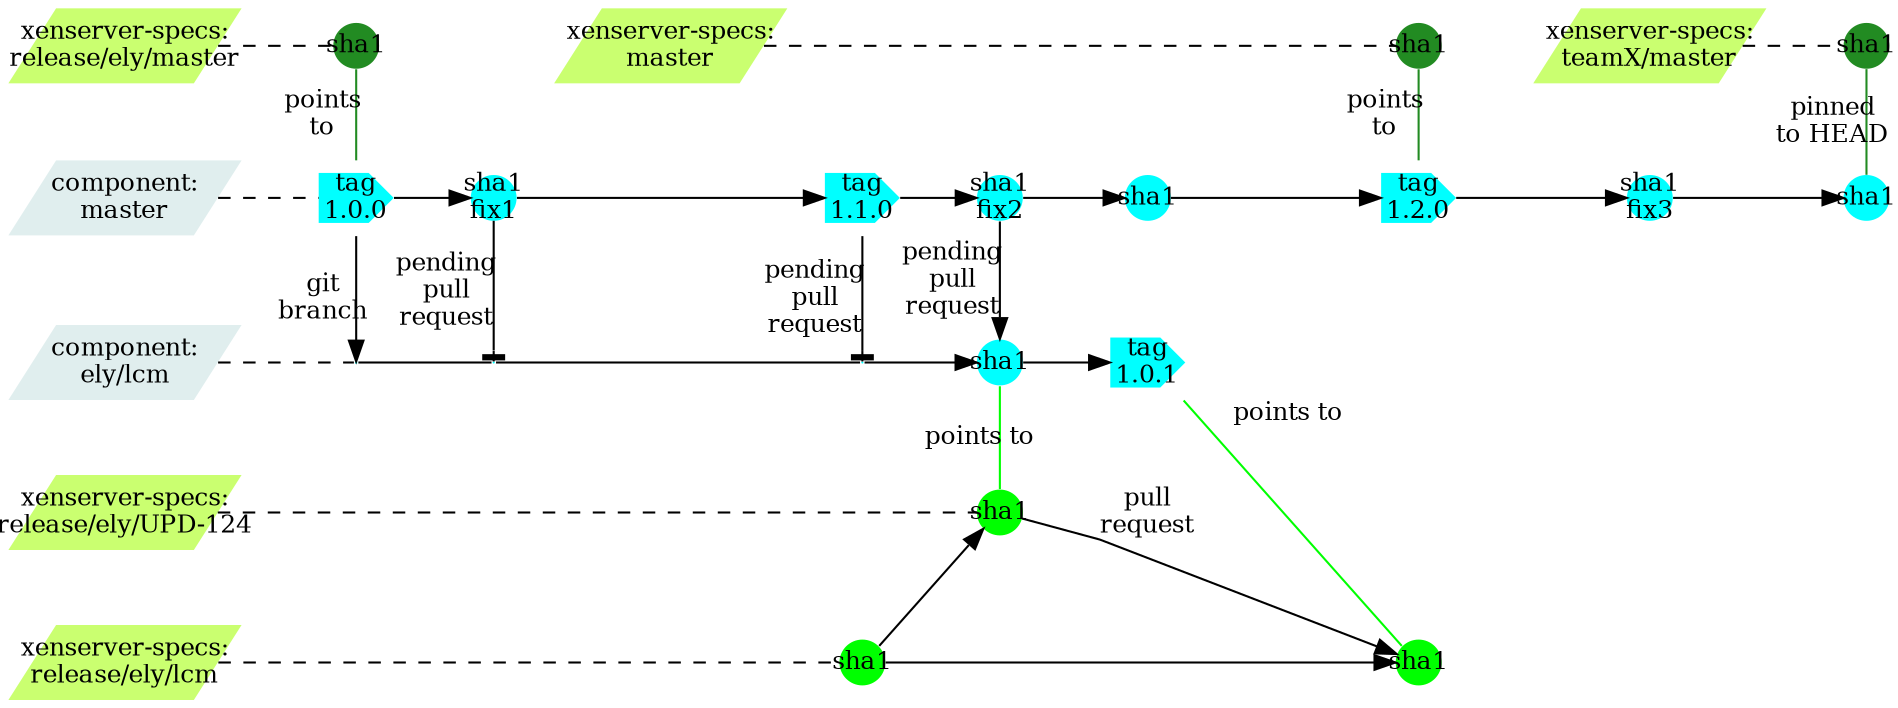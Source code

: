 strict digraph g{
rankdir="LR";
//nodesep=0.5;
//ranksep=0.25;
splines=line;
forcelabels=false;

// general
node [style=filled, color="black", fontcolor="black", font="Consolas", fontsize="12pt",fixedsize=false,penwidth=0];
edge [style=filled, color="black", fontcolor="black", font="Consolas", fontsize="12pt"];

// tags
//node [shape=circle,width=0, height=0, margin="0.05"];
node [width=0.3, height=0.3, fixedsize=true, shape=circle,penwidth=0]
node [fillcolor=forestgreen];
xsm1 [label="sha1"];
xstx [label="sha1"];
xsre [label="sha1"];
node [fillcolor="cyan"];
cma1 [shape=cds,width=0.5, height=0.5,label="tag\n1.0.0"];
//node [width=0.3, height=0.3, fixedsize=true, shape=circle,penwidth=0]
cma2 [label="sha1\nfix1"];
cma3 [shape=cds,width=0.5, height=0.5,label="tag\n1.1.0"];
cma4 [label="sha1\nfix2"];
cma5 [label="sha1"];
cma6 [shape=cds,width=0.5, height=0.5,label="tag\n1.2.0"];
cma7 [label="sha1\nfix3"];
cma8 [label="sha1"];
clcm1 [width=0, height=0,shape=none,label=""];
clcm2 [shape=circle,label="",width=0, height=0];
clcm3 [shape=circle,label="",width=0, height=0];
clcm4 [label="sha1"];
clcm5 [shape=cds,width=0.5, height=0.5,label="tag\n1.0.1"];
node [fillcolor="green"];
node [shape=circle];
upd1 [label="sha1"];
xlcm1 [label="sha1"];
xlcm2 [label="sha1"];
// branch names
node [width=1.5, height=0.5,shape=parallelogram,penwidth=0]
//node [color="#b0b0b0", style=dashed, arrowhead=none,fixedsize=false, penwidth=0, fillcolor=none, shape=none, width=0, height=0, margin="0.05"];
XenserverSpecsTeamX[label="xenserver-specs:\nteamX/master",fillcolor="darkolivegreen1"];
XenserverSpecsRelEly[label="xenserver-specs:\nrelease/ely/master",fillcolor="darkolivegreen1"];
XenserverSpecsMaster[label="xenserver-specs:\nmaster",fillcolor="darkolivegreen1"];
ComponentMaster[label="component:\nmaster",fillcolor="azure2"];
ComponentLCM[label="component:\nely/lcm",fillcolor="azure2"];
XSSpecsUPD2[label="xenserver-specs:\nrelease/ely/UPD-124",fillcolor="darkolivegreen1"];
XSSpecsLCM[label="xenserver-specs:\nrelease/ely/lcm",fillcolor="darkolivegreen1"];

//graph
subgraph{
node [color="#b0b0b0", style=dashed, arrowhead=none];
edge [style="invis"];
rank=same;
XenserverSpecsRelEly -> ComponentMaster -> ComponentLCM -> XSSpecsUPD2 -> XSSpecsLCM;
}
//edge [color="#b0b0b0", style=dashed, arrowhead=none ];
edge [style=dashed, arrowhead=none ,weight=100];
XenserverSpecsRelEly -> xsre;
xsre -> XenserverSpecsMaster [style="invis"];
XenserverSpecsMaster -> xsm1;
xsm1 -> XenserverSpecsTeamX [style="invis"];
XenserverSpecsTeamX -> xstx;
ComponentMaster -> cma1;
ComponentLCM -> clcm1;
XSSpecsUPD2 -> upd1;
XSSpecsLCM -> xlcm1;
edge [style=filled, arrowhead=normal];
cma1 -> cma2 -> cma3 -> cma4 -> cma5 -> cma6 -> cma7 -> cma8;
clcm1 -> clcm2 [arrowhead=none]; 
clcm2 -> clcm3 [arrowhead=none]; 
clcm3 -> clcm4 -> clcm5;
xlcm1 -> xlcm2;
//Xenserver specs - master, release pointers
edge [style=filled, arrowhead=none , weight=1;label="points\nto",color=forestgreen];
subgraph{rank=same;xsre -> cma1;}
subgraph{rank=same;xsm1 -> cma6;}
subgraph{rank=same;xstx -> cma8 [label="pinned\nto HEAD"];}

//Pull requests
edge [style=filled, arrowhead=normal,color=black];
edge [label="git\nbranch"];
subgraph{rank=same;cma1 -> clcm1;}
edge [label="pending\npull\nrequest"];
subgraph{rank=same;cma2 -> clcm2[arrowhead="tee"];}
subgraph{rank=same;cma3 -> clcm3[arrowhead="tee"];}
subgraph{rank=same;cma4 -> clcm4;
clcm4 -> upd1 [arrowhead=none ,label="points to",color=green];}
xlcm1 -> upd1 [label=""];
upd1 -> xlcm2 [label="pull\nrequest"];
clcm5 -> xlcm2 [arrowhead=none ,label="points to",color=green];
}
